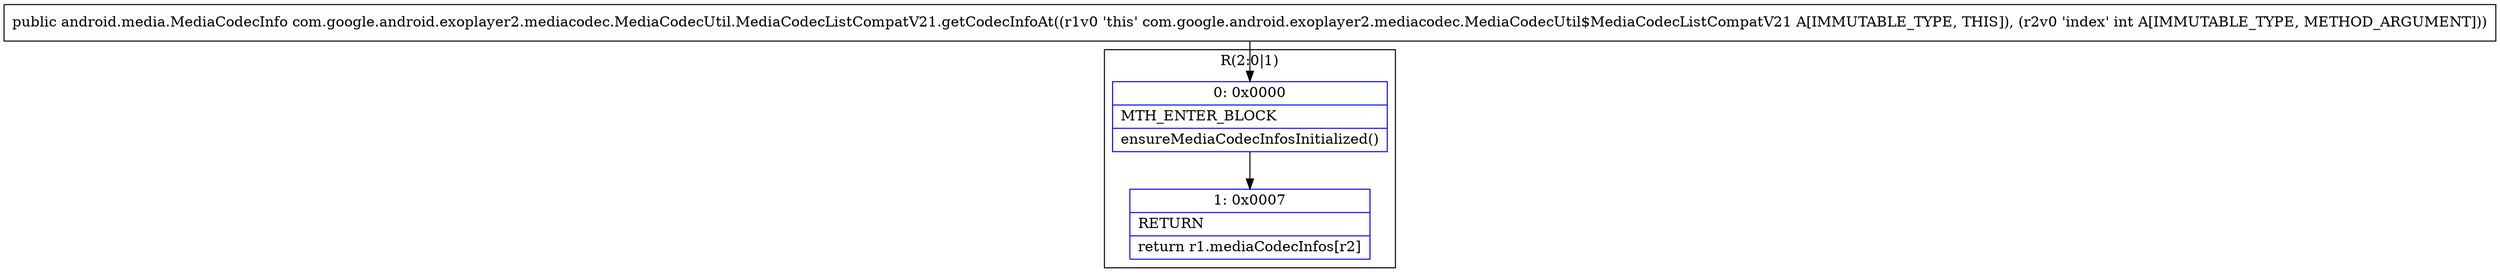 digraph "CFG forcom.google.android.exoplayer2.mediacodec.MediaCodecUtil.MediaCodecListCompatV21.getCodecInfoAt(I)Landroid\/media\/MediaCodecInfo;" {
subgraph cluster_Region_1912303297 {
label = "R(2:0|1)";
node [shape=record,color=blue];
Node_0 [shape=record,label="{0\:\ 0x0000|MTH_ENTER_BLOCK\l|ensureMediaCodecInfosInitialized()\l}"];
Node_1 [shape=record,label="{1\:\ 0x0007|RETURN\l|return r1.mediaCodecInfos[r2]\l}"];
}
MethodNode[shape=record,label="{public android.media.MediaCodecInfo com.google.android.exoplayer2.mediacodec.MediaCodecUtil.MediaCodecListCompatV21.getCodecInfoAt((r1v0 'this' com.google.android.exoplayer2.mediacodec.MediaCodecUtil$MediaCodecListCompatV21 A[IMMUTABLE_TYPE, THIS]), (r2v0 'index' int A[IMMUTABLE_TYPE, METHOD_ARGUMENT])) }"];
MethodNode -> Node_0;
Node_0 -> Node_1;
}


